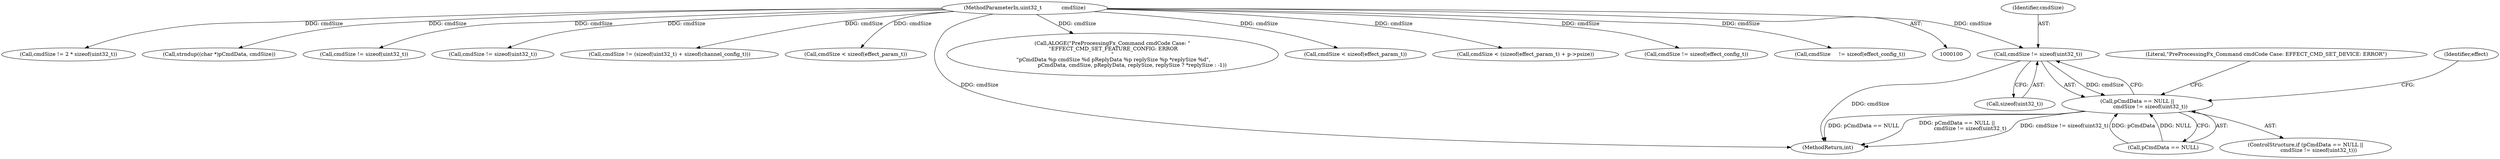 digraph "0_Android_aeea52da00d210587fb3ed895de3d5f2e0264c88_9@API" {
"1000620" [label="(Call,cmdSize != sizeof(uint32_t))"];
"1000103" [label="(MethodParameterIn,uint32_t            cmdSize)"];
"1000616" [label="(Call,pCmdData == NULL ||\n                cmdSize != sizeof(uint32_t))"];
"1000879" [label="(Call,cmdSize != 2 * sizeof(uint32_t))"];
"1000773" [label="(Call,strndup((char *)pCmdData, cmdSize))"];
"1000617" [label="(Call,pCmdData == NULL)"];
"1000626" [label="(Literal,\"PreProcessingFx_Command cmdCode Case: EFFECT_CMD_SET_DEVICE: ERROR\")"];
"1000655" [label="(Call,cmdSize != sizeof(uint32_t))"];
"1001057" [label="(Call,cmdSize != sizeof(uint32_t))"];
"1001161" [label="(Call,cmdSize != (sizeof(uint32_t) + sizeof(channel_config_t)))"];
"1000621" [label="(Identifier,cmdSize)"];
"1000616" [label="(Call,pCmdData == NULL ||\n                cmdSize != sizeof(uint32_t))"];
"1000620" [label="(Call,cmdSize != sizeof(uint32_t))"];
"1000373" [label="(Call,cmdSize < sizeof(effect_param_t))"];
"1001318" [label="(MethodReturn,int)"];
"1001182" [label="(Call,ALOGE(\"PreProcessingFx_Command cmdCode Case: \"\n \"EFFECT_CMD_SET_FEATURE_CONFIG: ERROR\n\"\n \"pCmdData %p cmdSize %d pReplyData %p replySize %p *replySize %d\",\n                        pCmdData, cmdSize, pReplyData, replySize, replySize ? *replySize : -1))"];
"1000615" [label="(ControlStructure,if (pCmdData == NULL ||\n                cmdSize != sizeof(uint32_t)))"];
"1000103" [label="(MethodParameterIn,uint32_t            cmdSize)"];
"1000622" [label="(Call,sizeof(uint32_t))"];
"1000484" [label="(Call,cmdSize < sizeof(effect_param_t))"];
"1000378" [label="(Call,cmdSize < (sizeof(effect_param_t) + p->psize))"];
"1000282" [label="(Call,cmdSize != sizeof(effect_config_t))"];
"1000633" [label="(Identifier,effect)"];
"1000166" [label="(Call,cmdSize     != sizeof(effect_config_t))"];
"1000620" -> "1000616"  [label="AST: "];
"1000620" -> "1000622"  [label="CFG: "];
"1000621" -> "1000620"  [label="AST: "];
"1000622" -> "1000620"  [label="AST: "];
"1000616" -> "1000620"  [label="CFG: "];
"1000620" -> "1001318"  [label="DDG: cmdSize"];
"1000620" -> "1000616"  [label="DDG: cmdSize"];
"1000103" -> "1000620"  [label="DDG: cmdSize"];
"1000103" -> "1000100"  [label="AST: "];
"1000103" -> "1001318"  [label="DDG: cmdSize"];
"1000103" -> "1000166"  [label="DDG: cmdSize"];
"1000103" -> "1000282"  [label="DDG: cmdSize"];
"1000103" -> "1000373"  [label="DDG: cmdSize"];
"1000103" -> "1000378"  [label="DDG: cmdSize"];
"1000103" -> "1000484"  [label="DDG: cmdSize"];
"1000103" -> "1000655"  [label="DDG: cmdSize"];
"1000103" -> "1000773"  [label="DDG: cmdSize"];
"1000103" -> "1000879"  [label="DDG: cmdSize"];
"1000103" -> "1001057"  [label="DDG: cmdSize"];
"1000103" -> "1001161"  [label="DDG: cmdSize"];
"1000103" -> "1001182"  [label="DDG: cmdSize"];
"1000616" -> "1000615"  [label="AST: "];
"1000616" -> "1000617"  [label="CFG: "];
"1000617" -> "1000616"  [label="AST: "];
"1000626" -> "1000616"  [label="CFG: "];
"1000633" -> "1000616"  [label="CFG: "];
"1000616" -> "1001318"  [label="DDG: pCmdData == NULL"];
"1000616" -> "1001318"  [label="DDG: pCmdData == NULL ||\n                cmdSize != sizeof(uint32_t)"];
"1000616" -> "1001318"  [label="DDG: cmdSize != sizeof(uint32_t)"];
"1000617" -> "1000616"  [label="DDG: pCmdData"];
"1000617" -> "1000616"  [label="DDG: NULL"];
}
